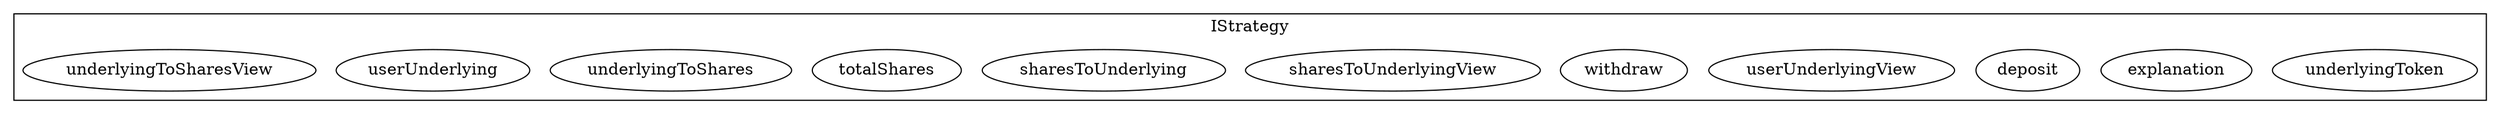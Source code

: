 strict digraph {
subgraph cluster_2988_IStrategy {
label = "IStrategy"
"2988_underlyingToken" [label="underlyingToken"]
"2988_explanation" [label="explanation"]
"2988_deposit" [label="deposit"]
"2988_userUnderlyingView" [label="userUnderlyingView"]
"2988_withdraw" [label="withdraw"]
"2988_sharesToUnderlyingView" [label="sharesToUnderlyingView"]
"2988_sharesToUnderlying" [label="sharesToUnderlying"]
"2988_totalShares" [label="totalShares"]
"2988_underlyingToShares" [label="underlyingToShares"]
"2988_userUnderlying" [label="userUnderlying"]
"2988_underlyingToSharesView" [label="underlyingToSharesView"]
}subgraph cluster_solidity {
label = "[Solidity]"
}
}